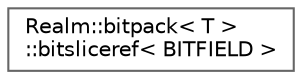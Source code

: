 digraph "Graphical Class Hierarchy"
{
 // LATEX_PDF_SIZE
  bgcolor="transparent";
  edge [fontname=Helvetica,fontsize=10,labelfontname=Helvetica,labelfontsize=10];
  node [fontname=Helvetica,fontsize=10,shape=box,height=0.2,width=0.4];
  rankdir="LR";
  Node0 [id="Node000000",label="Realm::bitpack\< T \>\l::bitsliceref\< BITFIELD \>",height=0.2,width=0.4,color="grey40", fillcolor="white", style="filled",URL="$classRealm_1_1bitpack_1_1bitsliceref.html",tooltip=" "];
}
